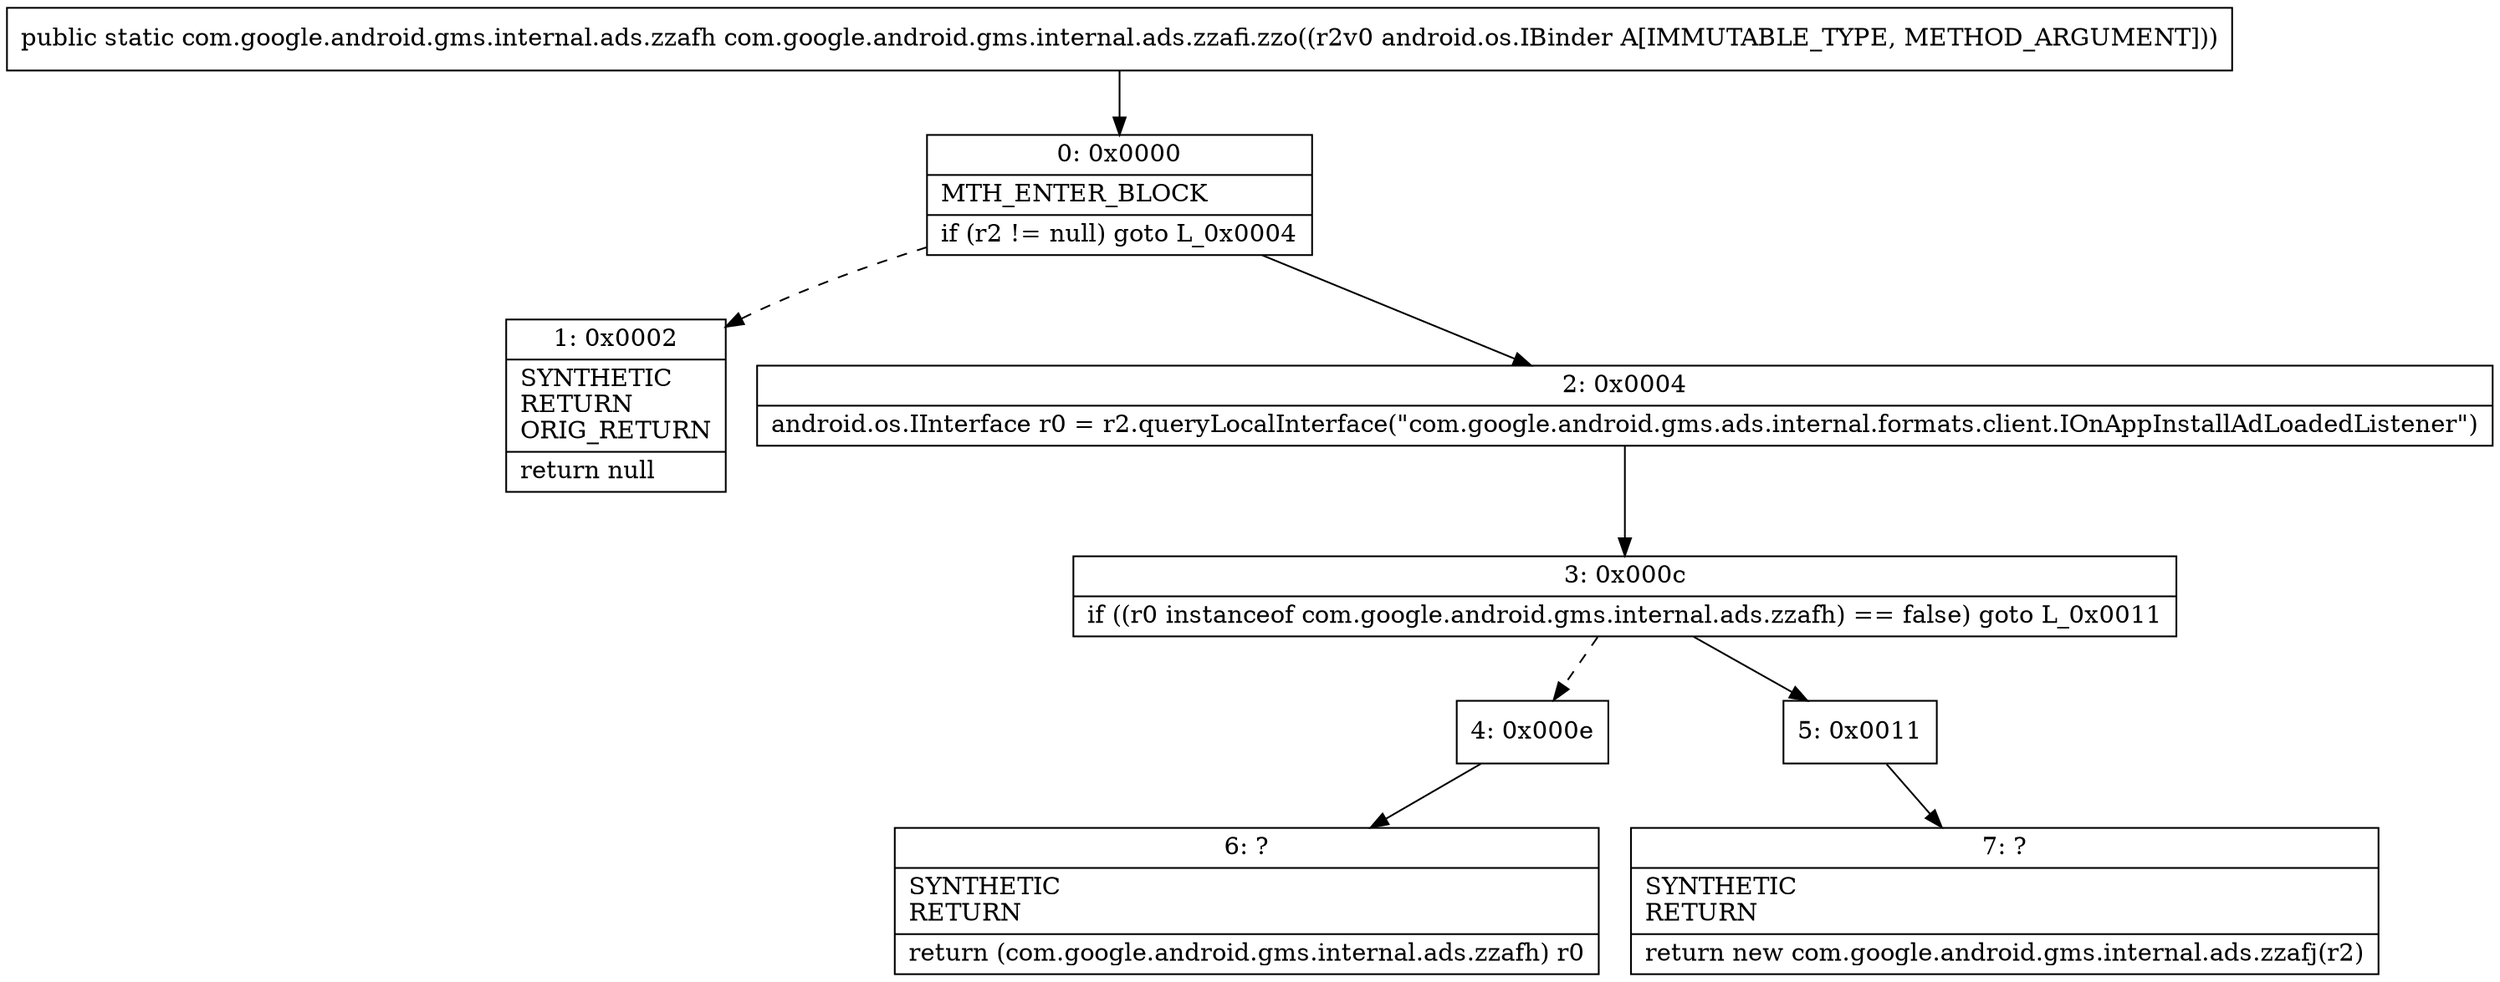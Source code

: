 digraph "CFG forcom.google.android.gms.internal.ads.zzafi.zzo(Landroid\/os\/IBinder;)Lcom\/google\/android\/gms\/internal\/ads\/zzafh;" {
Node_0 [shape=record,label="{0\:\ 0x0000|MTH_ENTER_BLOCK\l|if (r2 != null) goto L_0x0004\l}"];
Node_1 [shape=record,label="{1\:\ 0x0002|SYNTHETIC\lRETURN\lORIG_RETURN\l|return null\l}"];
Node_2 [shape=record,label="{2\:\ 0x0004|android.os.IInterface r0 = r2.queryLocalInterface(\"com.google.android.gms.ads.internal.formats.client.IOnAppInstallAdLoadedListener\")\l}"];
Node_3 [shape=record,label="{3\:\ 0x000c|if ((r0 instanceof com.google.android.gms.internal.ads.zzafh) == false) goto L_0x0011\l}"];
Node_4 [shape=record,label="{4\:\ 0x000e}"];
Node_5 [shape=record,label="{5\:\ 0x0011}"];
Node_6 [shape=record,label="{6\:\ ?|SYNTHETIC\lRETURN\l|return (com.google.android.gms.internal.ads.zzafh) r0\l}"];
Node_7 [shape=record,label="{7\:\ ?|SYNTHETIC\lRETURN\l|return new com.google.android.gms.internal.ads.zzafj(r2)\l}"];
MethodNode[shape=record,label="{public static com.google.android.gms.internal.ads.zzafh com.google.android.gms.internal.ads.zzafi.zzo((r2v0 android.os.IBinder A[IMMUTABLE_TYPE, METHOD_ARGUMENT])) }"];
MethodNode -> Node_0;
Node_0 -> Node_1[style=dashed];
Node_0 -> Node_2;
Node_2 -> Node_3;
Node_3 -> Node_4[style=dashed];
Node_3 -> Node_5;
Node_4 -> Node_6;
Node_5 -> Node_7;
}


